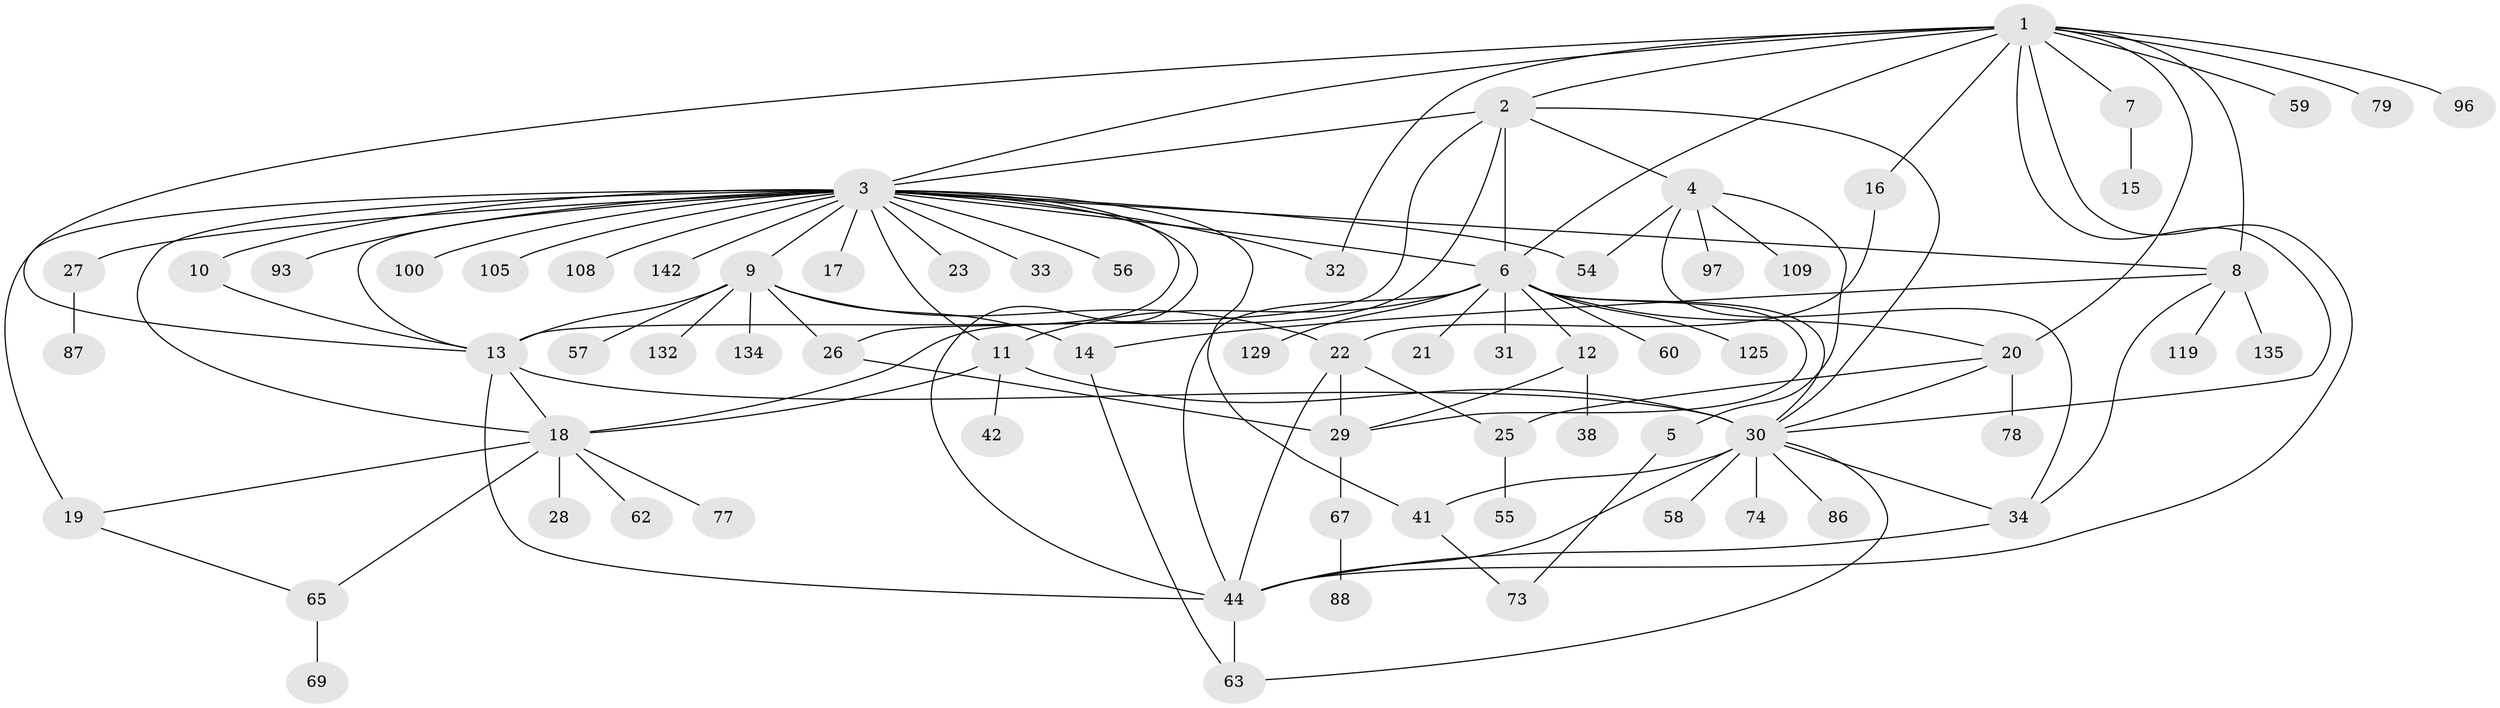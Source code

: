 // original degree distribution, {15: 0.006993006993006993, 12: 0.006993006993006993, 27: 0.006993006993006993, 6: 0.027972027972027972, 2: 0.23776223776223776, 17: 0.006993006993006993, 7: 0.027972027972027972, 8: 0.006993006993006993, 3: 0.08391608391608392, 4: 0.055944055944055944, 1: 0.4755244755244755, 5: 0.03496503496503497, 9: 0.013986013986013986, 10: 0.006993006993006993}
// Generated by graph-tools (version 1.1) at 2025/14/03/09/25 04:14:26]
// undirected, 71 vertices, 111 edges
graph export_dot {
graph [start="1"]
  node [color=gray90,style=filled];
  1 [super="+47"];
  2 [super="+53+138+143+140+111"];
  3 [super="+80"];
  4;
  5;
  6;
  7;
  8 [super="+49"];
  9;
  10;
  11 [super="+85+70"];
  12;
  13 [super="+112+122+45"];
  14 [super="+35"];
  15;
  16;
  17;
  18 [super="+24+84+126+124"];
  19 [super="+46+36"];
  20 [super="+90+39"];
  21;
  22 [super="+43"];
  23;
  25 [super="+50"];
  26 [super="+40"];
  27 [super="+75"];
  28;
  29 [super="+107+127+48"];
  30 [super="+82+68+37"];
  31;
  32;
  33;
  34 [super="+71"];
  38;
  41 [super="+83+51+104+61"];
  42;
  44 [super="+52+115+103+113+66"];
  54;
  55;
  56;
  57;
  58;
  59 [super="+128"];
  60;
  62;
  63 [super="+106"];
  65 [super="+123"];
  67;
  69;
  73;
  74;
  77;
  78;
  79;
  86;
  87;
  88 [super="+131"];
  93;
  96;
  97;
  100;
  105;
  108;
  109;
  119;
  125;
  129;
  132;
  134;
  135;
  142;
  1 -- 2;
  1 -- 3;
  1 -- 6 [weight=3];
  1 -- 7;
  1 -- 8 [weight=2];
  1 -- 16;
  1 -- 30 [weight=2];
  1 -- 32;
  1 -- 59;
  1 -- 96;
  1 -- 13;
  1 -- 20;
  1 -- 79;
  1 -- 44;
  2 -- 3;
  2 -- 4;
  2 -- 6 [weight=2];
  2 -- 30;
  2 -- 13;
  2 -- 18;
  3 -- 6;
  3 -- 8;
  3 -- 9;
  3 -- 10;
  3 -- 17;
  3 -- 18;
  3 -- 19 [weight=2];
  3 -- 23;
  3 -- 26;
  3 -- 27;
  3 -- 32;
  3 -- 33;
  3 -- 41;
  3 -- 54;
  3 -- 56;
  3 -- 93;
  3 -- 100;
  3 -- 105;
  3 -- 108;
  3 -- 142;
  3 -- 13;
  3 -- 44;
  3 -- 11;
  4 -- 5;
  4 -- 34;
  4 -- 54;
  4 -- 97;
  4 -- 109;
  5 -- 73;
  6 -- 11;
  6 -- 12;
  6 -- 20;
  6 -- 21;
  6 -- 31;
  6 -- 60;
  6 -- 125;
  6 -- 129;
  6 -- 44;
  6 -- 29;
  6 -- 30;
  7 -- 15;
  8 -- 14;
  8 -- 119;
  8 -- 135;
  8 -- 34;
  9 -- 13;
  9 -- 14;
  9 -- 26;
  9 -- 57;
  9 -- 132;
  9 -- 134;
  9 -- 22;
  10 -- 13;
  11 -- 42;
  11 -- 18;
  11 -- 30;
  12 -- 29;
  12 -- 38;
  13 -- 44 [weight=2];
  13 -- 18;
  13 -- 30 [weight=2];
  14 -- 63;
  16 -- 22;
  18 -- 28;
  18 -- 65;
  18 -- 77;
  18 -- 62;
  18 -- 19;
  19 -- 65;
  20 -- 25;
  20 -- 30;
  20 -- 78;
  22 -- 29;
  22 -- 25;
  22 -- 44 [weight=2];
  25 -- 55;
  26 -- 29;
  27 -- 87;
  29 -- 67;
  30 -- 44 [weight=2];
  30 -- 58;
  30 -- 74 [weight=2];
  30 -- 34;
  30 -- 41;
  30 -- 86;
  30 -- 63;
  34 -- 44;
  41 -- 73;
  44 -- 63;
  65 -- 69;
  67 -- 88;
}
